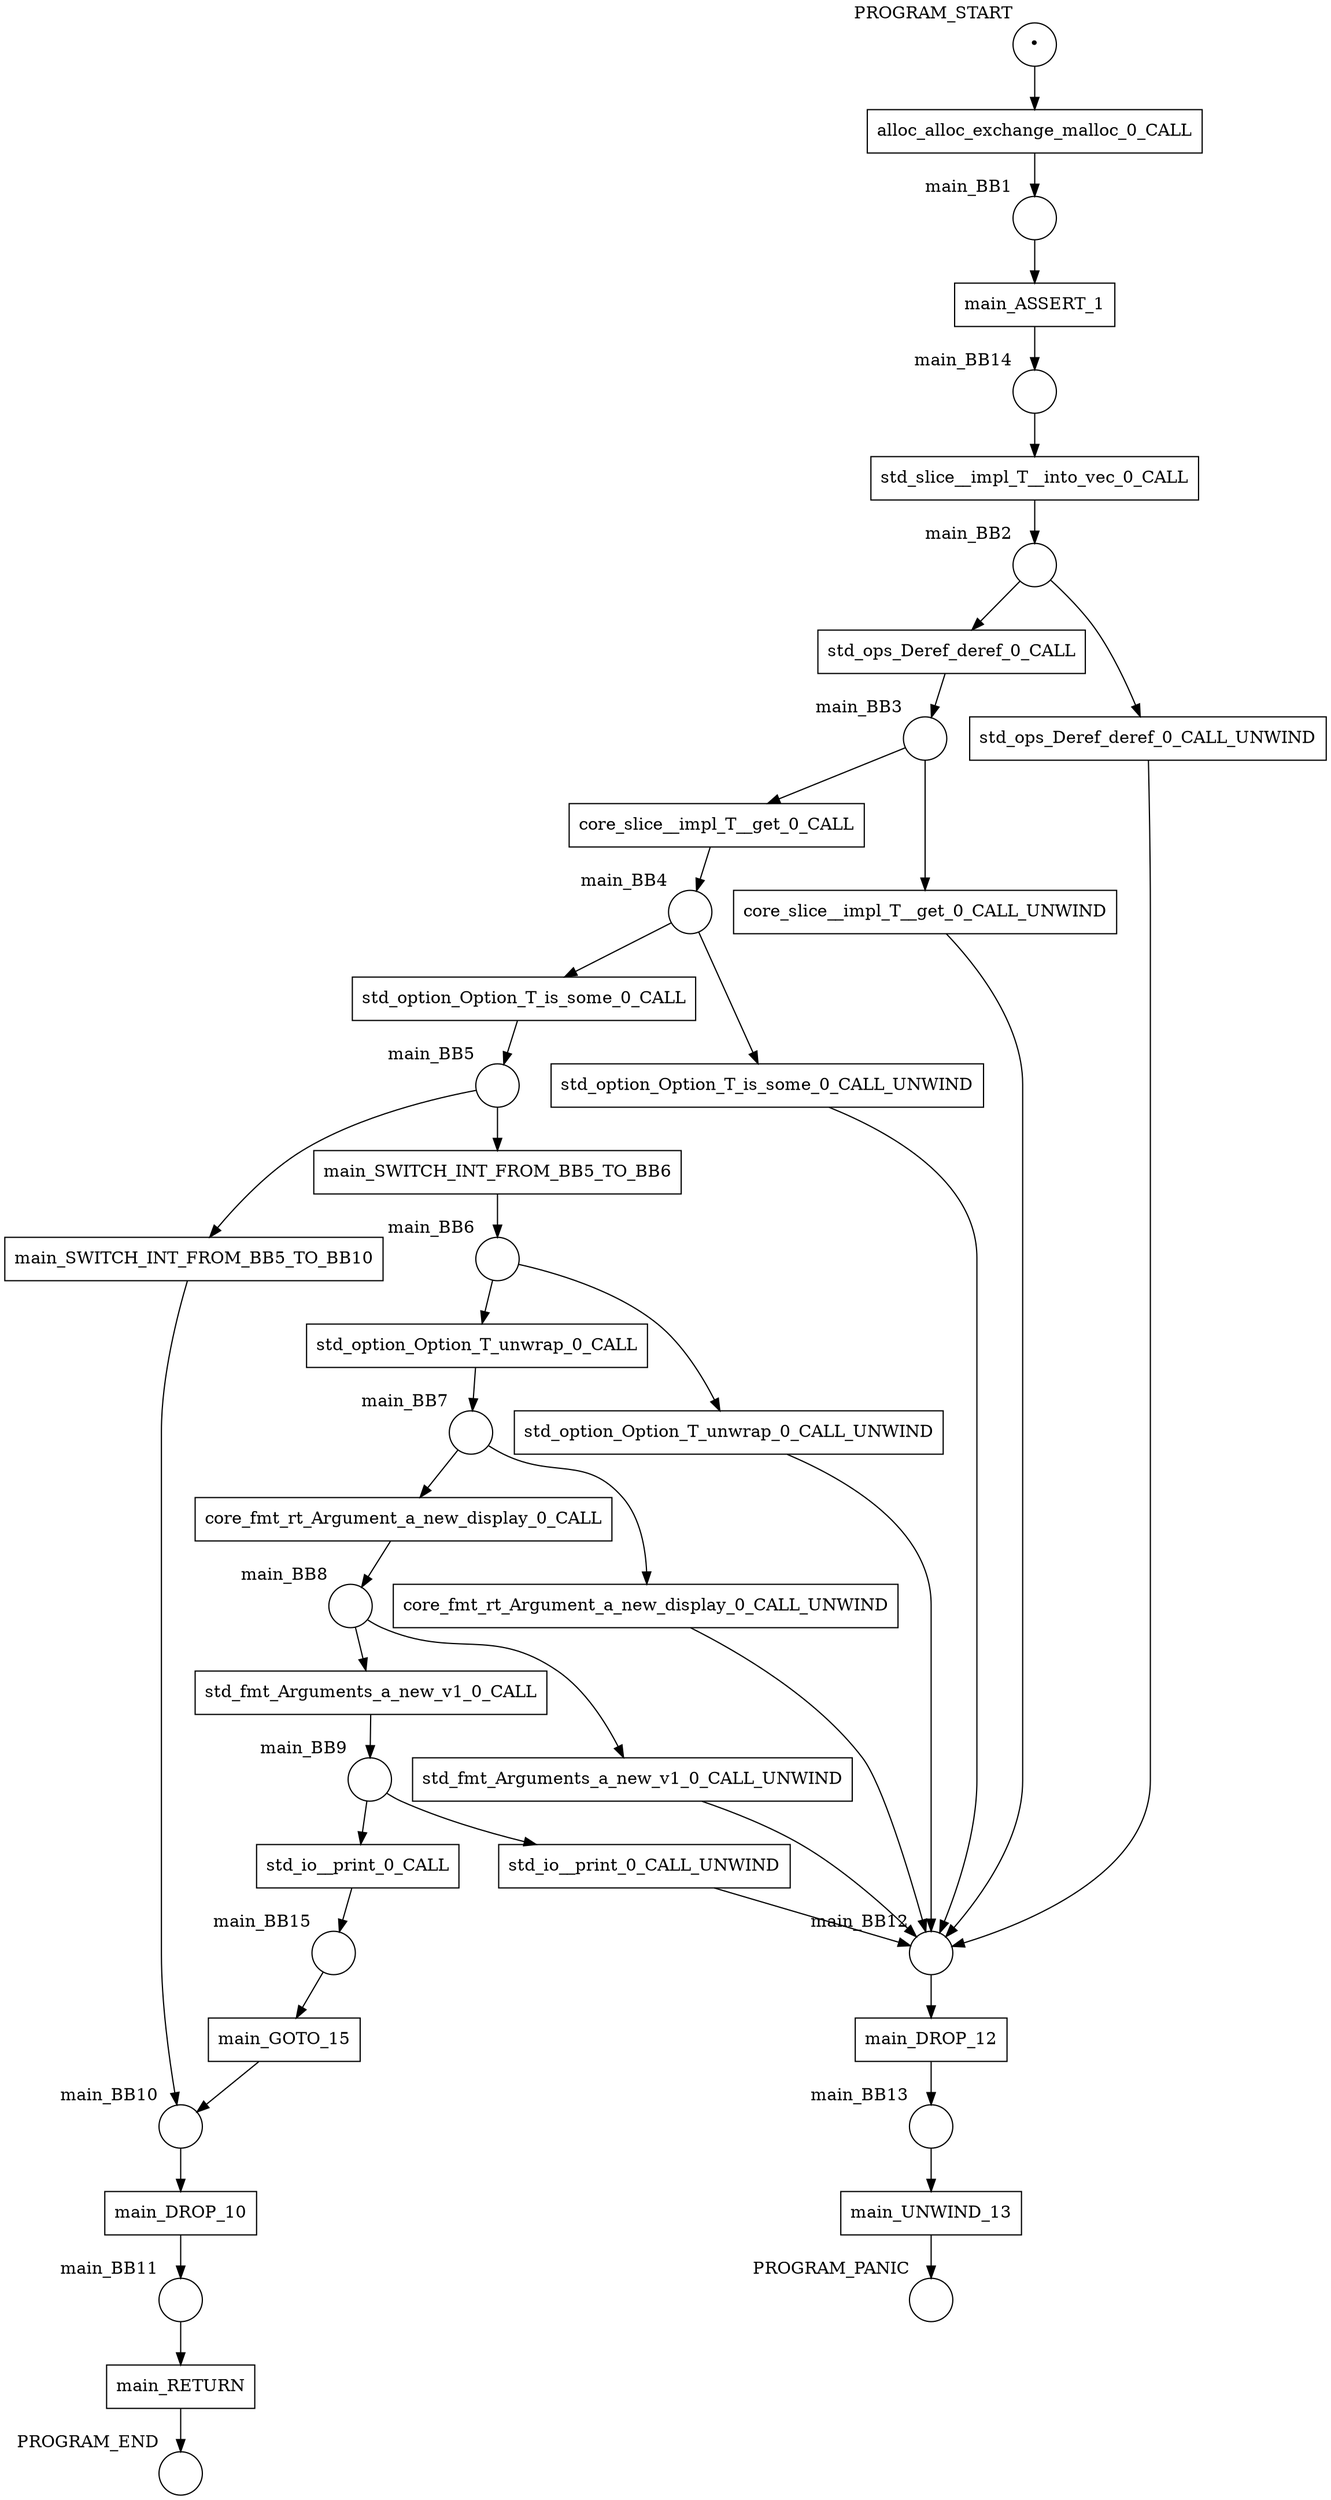 digraph petrinet {
    PROGRAM_END [shape="circle" xlabel="PROGRAM_END" label=""];
    PROGRAM_PANIC [shape="circle" xlabel="PROGRAM_PANIC" label=""];
    PROGRAM_START [shape="circle" xlabel="PROGRAM_START" label="•"];
    main_BB1 [shape="circle" xlabel="main_BB1" label=""];
    main_BB10 [shape="circle" xlabel="main_BB10" label=""];
    main_BB11 [shape="circle" xlabel="main_BB11" label=""];
    main_BB12 [shape="circle" xlabel="main_BB12" label=""];
    main_BB13 [shape="circle" xlabel="main_BB13" label=""];
    main_BB14 [shape="circle" xlabel="main_BB14" label=""];
    main_BB15 [shape="circle" xlabel="main_BB15" label=""];
    main_BB2 [shape="circle" xlabel="main_BB2" label=""];
    main_BB3 [shape="circle" xlabel="main_BB3" label=""];
    main_BB4 [shape="circle" xlabel="main_BB4" label=""];
    main_BB5 [shape="circle" xlabel="main_BB5" label=""];
    main_BB6 [shape="circle" xlabel="main_BB6" label=""];
    main_BB7 [shape="circle" xlabel="main_BB7" label=""];
    main_BB8 [shape="circle" xlabel="main_BB8" label=""];
    main_BB9 [shape="circle" xlabel="main_BB9" label=""];
    alloc_alloc_exchange_malloc_0_CALL [shape="box" xlabel="" label="alloc_alloc_exchange_malloc_0_CALL"];
    core_fmt_rt_Argument_a_new_display_0_CALL [shape="box" xlabel="" label="core_fmt_rt_Argument_a_new_display_0_CALL"];
    core_fmt_rt_Argument_a_new_display_0_CALL_UNWIND [shape="box" xlabel="" label="core_fmt_rt_Argument_a_new_display_0_CALL_UNWIND"];
    core_slice__impl_T__get_0_CALL [shape="box" xlabel="" label="core_slice__impl_T__get_0_CALL"];
    core_slice__impl_T__get_0_CALL_UNWIND [shape="box" xlabel="" label="core_slice__impl_T__get_0_CALL_UNWIND"];
    main_ASSERT_1 [shape="box" xlabel="" label="main_ASSERT_1"];
    main_DROP_10 [shape="box" xlabel="" label="main_DROP_10"];
    main_DROP_12 [shape="box" xlabel="" label="main_DROP_12"];
    main_GOTO_15 [shape="box" xlabel="" label="main_GOTO_15"];
    main_RETURN [shape="box" xlabel="" label="main_RETURN"];
    main_SWITCH_INT_FROM_BB5_TO_BB10 [shape="box" xlabel="" label="main_SWITCH_INT_FROM_BB5_TO_BB10"];
    main_SWITCH_INT_FROM_BB5_TO_BB6 [shape="box" xlabel="" label="main_SWITCH_INT_FROM_BB5_TO_BB6"];
    main_UNWIND_13 [shape="box" xlabel="" label="main_UNWIND_13"];
    std_fmt_Arguments_a_new_v1_0_CALL [shape="box" xlabel="" label="std_fmt_Arguments_a_new_v1_0_CALL"];
    std_fmt_Arguments_a_new_v1_0_CALL_UNWIND [shape="box" xlabel="" label="std_fmt_Arguments_a_new_v1_0_CALL_UNWIND"];
    std_io__print_0_CALL [shape="box" xlabel="" label="std_io__print_0_CALL"];
    std_io__print_0_CALL_UNWIND [shape="box" xlabel="" label="std_io__print_0_CALL_UNWIND"];
    std_ops_Deref_deref_0_CALL [shape="box" xlabel="" label="std_ops_Deref_deref_0_CALL"];
    std_ops_Deref_deref_0_CALL_UNWIND [shape="box" xlabel="" label="std_ops_Deref_deref_0_CALL_UNWIND"];
    std_option_Option_T_is_some_0_CALL [shape="box" xlabel="" label="std_option_Option_T_is_some_0_CALL"];
    std_option_Option_T_is_some_0_CALL_UNWIND [shape="box" xlabel="" label="std_option_Option_T_is_some_0_CALL_UNWIND"];
    std_option_Option_T_unwrap_0_CALL [shape="box" xlabel="" label="std_option_Option_T_unwrap_0_CALL"];
    std_option_Option_T_unwrap_0_CALL_UNWIND [shape="box" xlabel="" label="std_option_Option_T_unwrap_0_CALL_UNWIND"];
    std_slice__impl_T__into_vec_0_CALL [shape="box" xlabel="" label="std_slice__impl_T__into_vec_0_CALL"];
    PROGRAM_START -> alloc_alloc_exchange_malloc_0_CALL;
    main_BB1 -> main_ASSERT_1;
    main_BB10 -> main_DROP_10;
    main_BB11 -> main_RETURN;
    main_BB12 -> main_DROP_12;
    main_BB13 -> main_UNWIND_13;
    main_BB14 -> std_slice__impl_T__into_vec_0_CALL;
    main_BB15 -> main_GOTO_15;
    main_BB2 -> std_ops_Deref_deref_0_CALL;
    main_BB2 -> std_ops_Deref_deref_0_CALL_UNWIND;
    main_BB3 -> core_slice__impl_T__get_0_CALL;
    main_BB3 -> core_slice__impl_T__get_0_CALL_UNWIND;
    main_BB4 -> std_option_Option_T_is_some_0_CALL;
    main_BB4 -> std_option_Option_T_is_some_0_CALL_UNWIND;
    main_BB5 -> main_SWITCH_INT_FROM_BB5_TO_BB10;
    main_BB5 -> main_SWITCH_INT_FROM_BB5_TO_BB6;
    main_BB6 -> std_option_Option_T_unwrap_0_CALL;
    main_BB6 -> std_option_Option_T_unwrap_0_CALL_UNWIND;
    main_BB7 -> core_fmt_rt_Argument_a_new_display_0_CALL;
    main_BB7 -> core_fmt_rt_Argument_a_new_display_0_CALL_UNWIND;
    main_BB8 -> std_fmt_Arguments_a_new_v1_0_CALL;
    main_BB8 -> std_fmt_Arguments_a_new_v1_0_CALL_UNWIND;
    main_BB9 -> std_io__print_0_CALL;
    main_BB9 -> std_io__print_0_CALL_UNWIND;
    alloc_alloc_exchange_malloc_0_CALL -> main_BB1;
    core_fmt_rt_Argument_a_new_display_0_CALL -> main_BB8;
    core_fmt_rt_Argument_a_new_display_0_CALL_UNWIND -> main_BB12;
    core_slice__impl_T__get_0_CALL -> main_BB4;
    core_slice__impl_T__get_0_CALL_UNWIND -> main_BB12;
    main_ASSERT_1 -> main_BB14;
    main_DROP_10 -> main_BB11;
    main_DROP_12 -> main_BB13;
    main_GOTO_15 -> main_BB10;
    main_RETURN -> PROGRAM_END;
    main_SWITCH_INT_FROM_BB5_TO_BB10 -> main_BB10;
    main_SWITCH_INT_FROM_BB5_TO_BB6 -> main_BB6;
    main_UNWIND_13 -> PROGRAM_PANIC;
    std_fmt_Arguments_a_new_v1_0_CALL -> main_BB9;
    std_fmt_Arguments_a_new_v1_0_CALL_UNWIND -> main_BB12;
    std_io__print_0_CALL -> main_BB15;
    std_io__print_0_CALL_UNWIND -> main_BB12;
    std_ops_Deref_deref_0_CALL -> main_BB3;
    std_ops_Deref_deref_0_CALL_UNWIND -> main_BB12;
    std_option_Option_T_is_some_0_CALL -> main_BB5;
    std_option_Option_T_is_some_0_CALL_UNWIND -> main_BB12;
    std_option_Option_T_unwrap_0_CALL -> main_BB7;
    std_option_Option_T_unwrap_0_CALL_UNWIND -> main_BB12;
    std_slice__impl_T__into_vec_0_CALL -> main_BB2;
}
